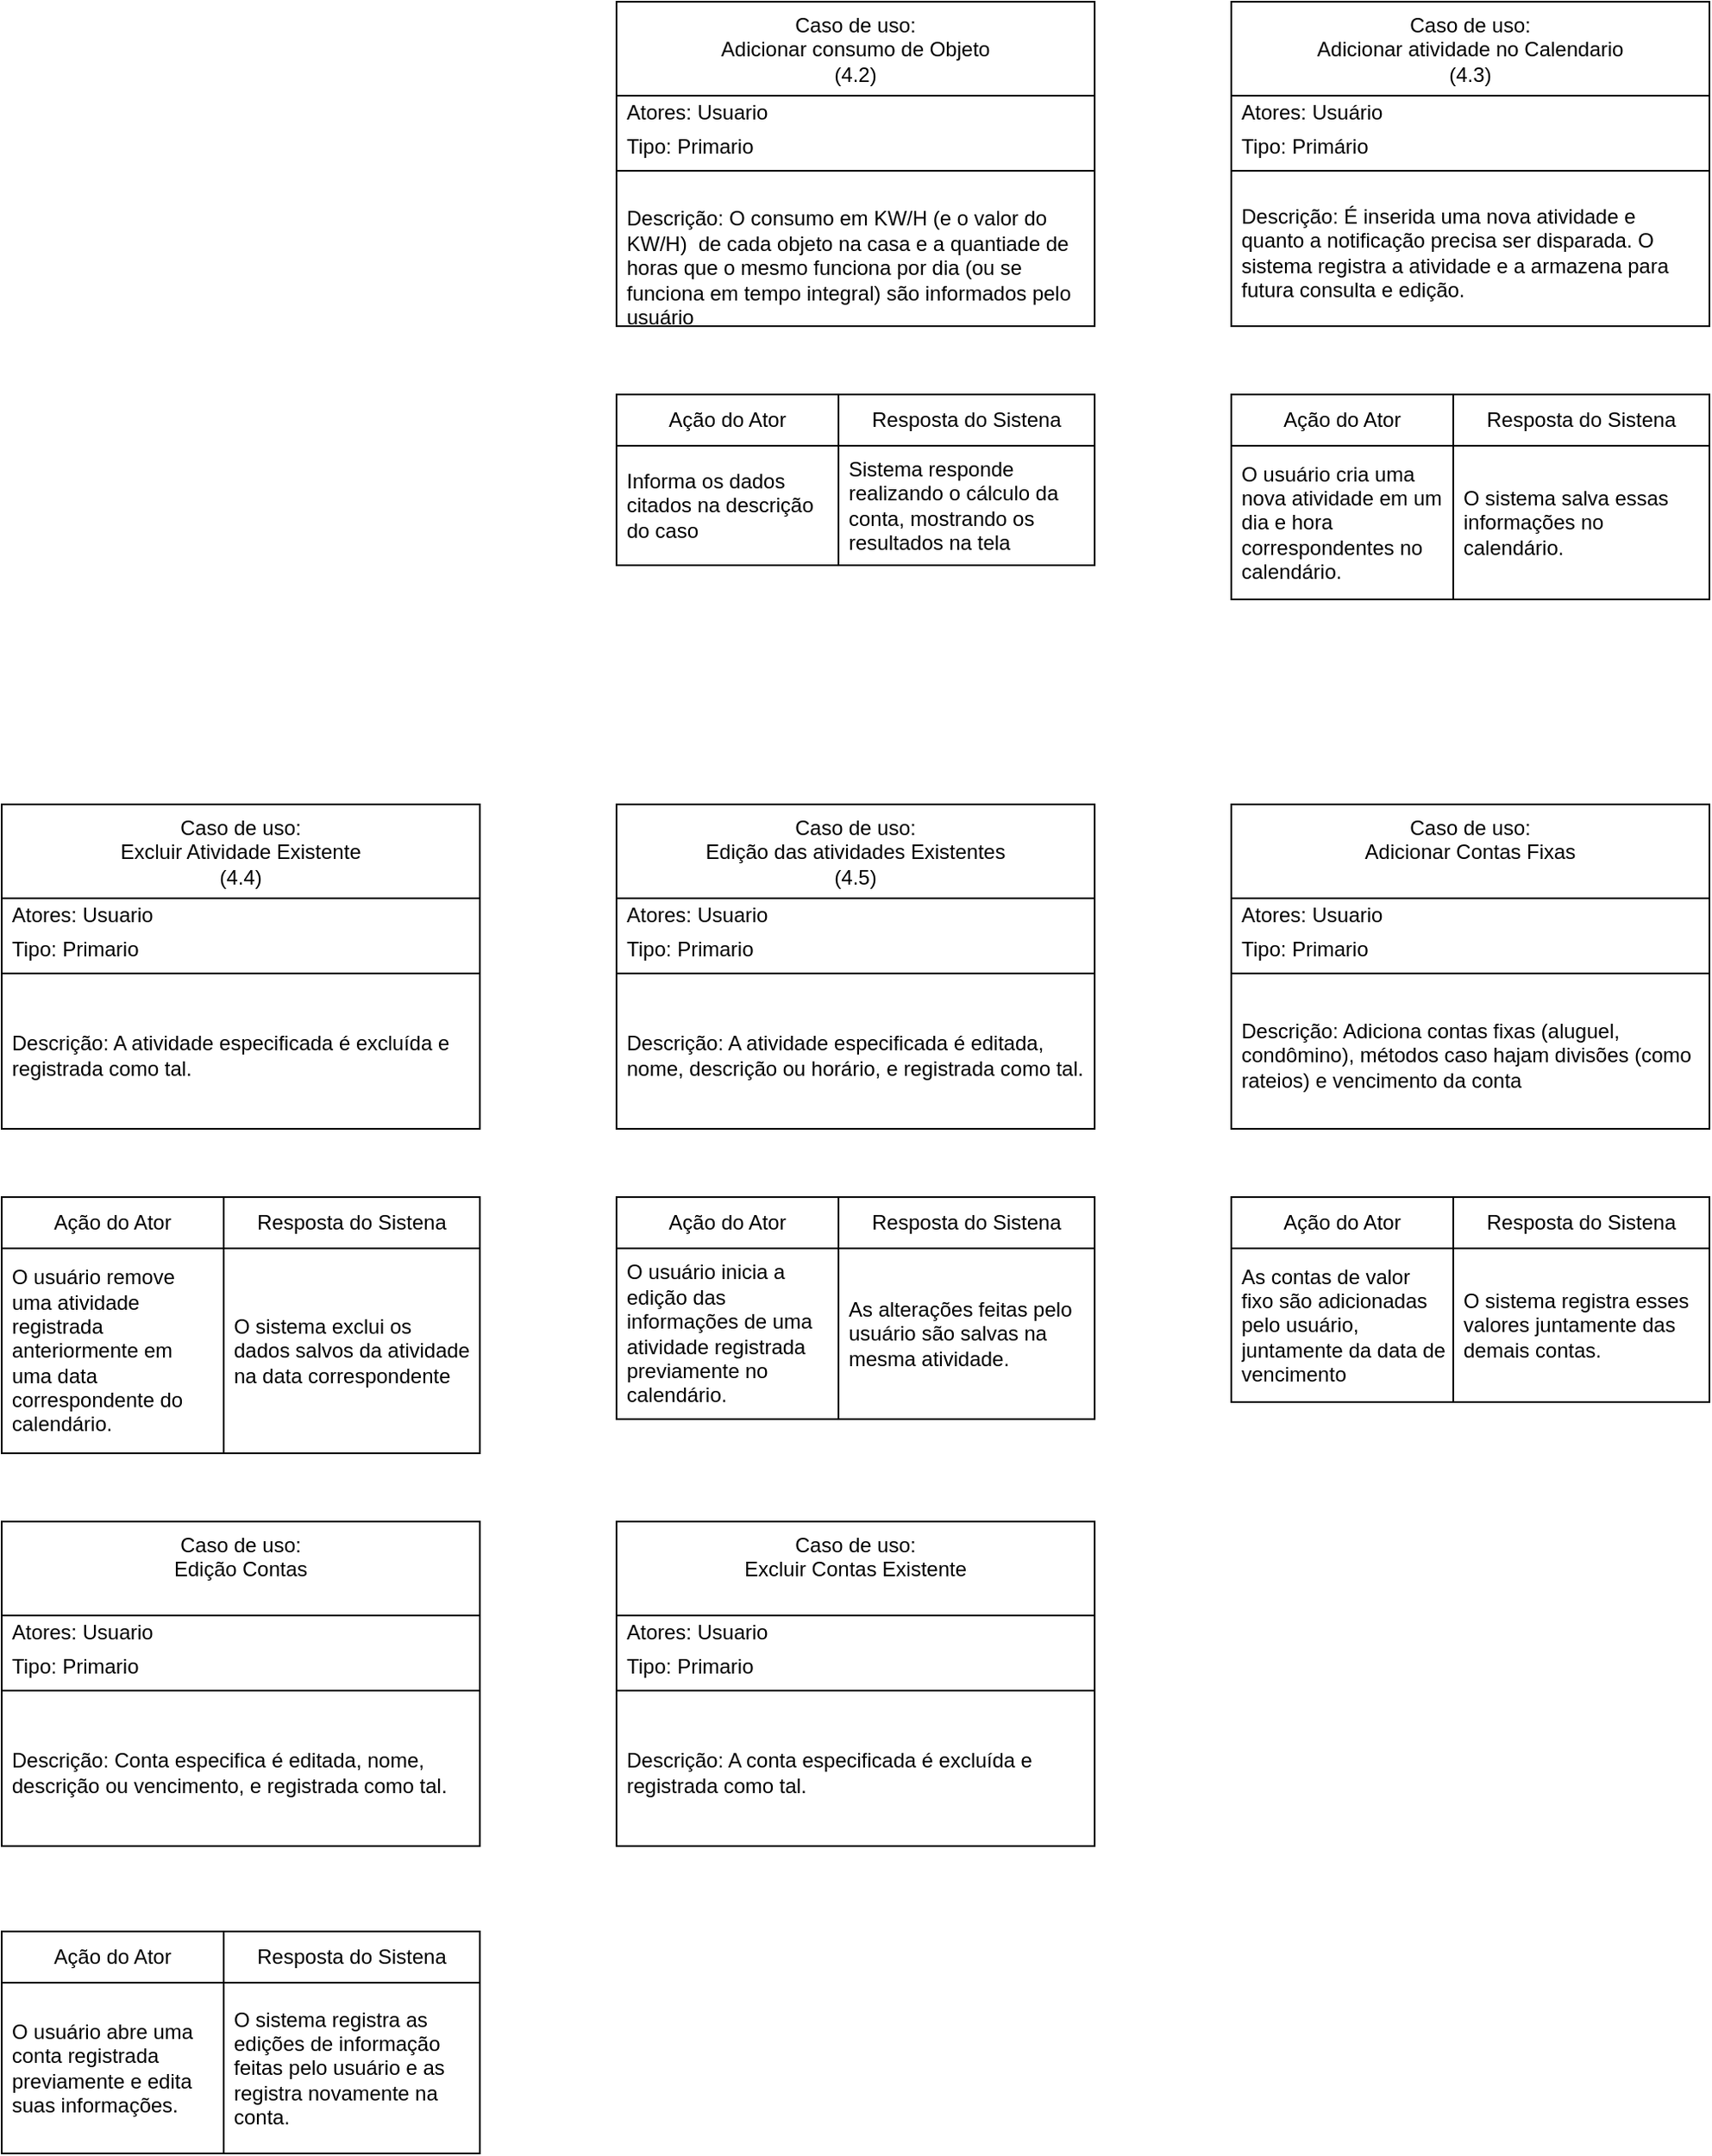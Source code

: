 <mxfile version="27.0.4">
  <diagram name="Página-1" id="1y8P2CDbdtnNZviRdfFL">
    <mxGraphModel dx="1624" dy="834" grid="1" gridSize="10" guides="1" tooltips="1" connect="1" arrows="1" fold="1" page="1" pageScale="1" pageWidth="1920" pageHeight="1200" math="0" shadow="0">
      <root>
        <mxCell id="0" />
        <mxCell id="1" parent="0" />
        <mxCell id="hESRGJhJiUW9HwsKIZmo-29" value="Caso de uso:&lt;br&gt;Adicionar consumo de Objeto&lt;br&gt;(4.2)" style="swimlane;fontStyle=0;align=center;verticalAlign=top;childLayout=stackLayout;horizontal=1;startSize=55;horizontalStack=0;resizeParent=1;resizeParentMax=0;resizeLast=0;collapsible=0;marginBottom=0;html=1;whiteSpace=wrap;" parent="1" vertex="1">
          <mxGeometry x="480" y="60" width="280" height="190" as="geometry" />
        </mxCell>
        <mxCell id="hESRGJhJiUW9HwsKIZmo-30" value="&lt;span style=&quot;&quot;&gt;Atores: Usuario&lt;/span&gt;" style="text;html=1;strokeColor=none;fillColor=none;align=left;verticalAlign=middle;spacingLeft=4;spacingRight=4;overflow=hidden;rotatable=0;points=[[0,0.5],[1,0.5]];portConstraint=eastwest;whiteSpace=wrap;" parent="hESRGJhJiUW9HwsKIZmo-29" vertex="1">
          <mxGeometry y="55" width="280" height="20" as="geometry" />
        </mxCell>
        <mxCell id="hESRGJhJiUW9HwsKIZmo-31" value="Tipo: Primario" style="text;html=1;strokeColor=none;fillColor=none;align=left;verticalAlign=middle;spacingLeft=4;spacingRight=4;overflow=hidden;rotatable=0;points=[[0,0.5],[1,0.5]];portConstraint=eastwest;whiteSpace=wrap;" parent="hESRGJhJiUW9HwsKIZmo-29" vertex="1">
          <mxGeometry y="75" width="280" height="20" as="geometry" />
        </mxCell>
        <mxCell id="hESRGJhJiUW9HwsKIZmo-34" value="" style="line;strokeWidth=1;fillColor=none;align=left;verticalAlign=middle;spacingTop=-1;spacingLeft=3;spacingRight=3;rotatable=0;labelPosition=right;points=[];portConstraint=eastwest;" parent="hESRGJhJiUW9HwsKIZmo-29" vertex="1">
          <mxGeometry y="95" width="280" height="8" as="geometry" />
        </mxCell>
        <mxCell id="hESRGJhJiUW9HwsKIZmo-36" value="&lt;br&gt;Descrição: O consumo em KW/H (e o valor do KW/H)&amp;nbsp; de cada objeto na casa e a quantiade de horas que o mesmo funciona por dia (ou se funciona em tempo integral) são informados pelo usuário&lt;div&gt;&lt;br&gt;&lt;/div&gt;" style="text;html=1;strokeColor=none;fillColor=none;align=left;verticalAlign=middle;spacingLeft=4;spacingRight=4;overflow=hidden;rotatable=0;points=[[0,0.5],[1,0.5]];portConstraint=eastwest;whiteSpace=wrap;" parent="hESRGJhJiUW9HwsKIZmo-29" vertex="1">
          <mxGeometry y="103" width="280" height="87" as="geometry" />
        </mxCell>
        <mxCell id="hESRGJhJiUW9HwsKIZmo-42" value="Caso de uso:&lt;br&gt;Adicionar atividade no Calendario&lt;br&gt;(4.3)" style="swimlane;fontStyle=0;align=center;verticalAlign=top;childLayout=stackLayout;horizontal=1;startSize=55;horizontalStack=0;resizeParent=1;resizeParentMax=0;resizeLast=0;collapsible=0;marginBottom=0;html=1;whiteSpace=wrap;" parent="1" vertex="1">
          <mxGeometry x="840" y="60" width="280" height="190" as="geometry" />
        </mxCell>
        <mxCell id="hESRGJhJiUW9HwsKIZmo-43" value="&lt;span style=&quot;&quot;&gt;Atores:&amp;nbsp;&lt;/span&gt;Usuário" style="text;html=1;strokeColor=none;fillColor=none;align=left;verticalAlign=middle;spacingLeft=4;spacingRight=4;overflow=hidden;rotatable=0;points=[[0,0.5],[1,0.5]];portConstraint=eastwest;whiteSpace=wrap;" parent="hESRGJhJiUW9HwsKIZmo-42" vertex="1">
          <mxGeometry y="55" width="280" height="20" as="geometry" />
        </mxCell>
        <mxCell id="hESRGJhJiUW9HwsKIZmo-44" value="Tipo: Primário" style="text;html=1;strokeColor=none;fillColor=none;align=left;verticalAlign=middle;spacingLeft=4;spacingRight=4;overflow=hidden;rotatable=0;points=[[0,0.5],[1,0.5]];portConstraint=eastwest;whiteSpace=wrap;" parent="hESRGJhJiUW9HwsKIZmo-42" vertex="1">
          <mxGeometry y="75" width="280" height="20" as="geometry" />
        </mxCell>
        <mxCell id="hESRGJhJiUW9HwsKIZmo-45" value="" style="line;strokeWidth=1;fillColor=none;align=left;verticalAlign=middle;spacingTop=-1;spacingLeft=3;spacingRight=3;rotatable=0;labelPosition=right;points=[];portConstraint=eastwest;" parent="hESRGJhJiUW9HwsKIZmo-42" vertex="1">
          <mxGeometry y="95" width="280" height="8" as="geometry" />
        </mxCell>
        <mxCell id="hESRGJhJiUW9HwsKIZmo-46" value="Descrição: É inserida uma nova atividade e quanto a notificação precisa ser disparada. O sistema registra a atividade e a armazena para futura consulta e edição." style="text;html=1;strokeColor=none;fillColor=none;align=left;verticalAlign=middle;spacingLeft=4;spacingRight=4;overflow=hidden;rotatable=0;points=[[0,0.5],[1,0.5]];portConstraint=eastwest;whiteSpace=wrap;" parent="hESRGJhJiUW9HwsKIZmo-42" vertex="1">
          <mxGeometry y="103" width="280" height="87" as="geometry" />
        </mxCell>
        <mxCell id="hESRGJhJiUW9HwsKIZmo-58" value="Caso de uso:&lt;br&gt;Excluir Atividade Existente&lt;br&gt;(4.4)" style="swimlane;fontStyle=0;align=center;verticalAlign=top;childLayout=stackLayout;horizontal=1;startSize=55;horizontalStack=0;resizeParent=1;resizeParentMax=0;resizeLast=0;collapsible=0;marginBottom=0;html=1;whiteSpace=wrap;" parent="1" vertex="1">
          <mxGeometry x="120" y="530" width="280" height="190" as="geometry" />
        </mxCell>
        <mxCell id="hESRGJhJiUW9HwsKIZmo-59" value="&lt;span style=&quot;&quot;&gt;Atores: Usuario&lt;/span&gt;" style="text;html=1;strokeColor=none;fillColor=none;align=left;verticalAlign=middle;spacingLeft=4;spacingRight=4;overflow=hidden;rotatable=0;points=[[0,0.5],[1,0.5]];portConstraint=eastwest;whiteSpace=wrap;" parent="hESRGJhJiUW9HwsKIZmo-58" vertex="1">
          <mxGeometry y="55" width="280" height="20" as="geometry" />
        </mxCell>
        <mxCell id="hESRGJhJiUW9HwsKIZmo-60" value="Tipo: Primario" style="text;html=1;strokeColor=none;fillColor=none;align=left;verticalAlign=middle;spacingLeft=4;spacingRight=4;overflow=hidden;rotatable=0;points=[[0,0.5],[1,0.5]];portConstraint=eastwest;whiteSpace=wrap;" parent="hESRGJhJiUW9HwsKIZmo-58" vertex="1">
          <mxGeometry y="75" width="280" height="20" as="geometry" />
        </mxCell>
        <mxCell id="hESRGJhJiUW9HwsKIZmo-61" value="" style="line;strokeWidth=1;fillColor=none;align=left;verticalAlign=middle;spacingTop=-1;spacingLeft=3;spacingRight=3;rotatable=0;labelPosition=right;points=[];portConstraint=eastwest;" parent="hESRGJhJiUW9HwsKIZmo-58" vertex="1">
          <mxGeometry y="95" width="280" height="8" as="geometry" />
        </mxCell>
        <mxCell id="hESRGJhJiUW9HwsKIZmo-62" value="Descrição: A atividade especificada é excluída e registrada como tal." style="text;html=1;strokeColor=none;fillColor=none;align=left;verticalAlign=middle;spacingLeft=4;spacingRight=4;overflow=hidden;rotatable=0;points=[[0,0.5],[1,0.5]];portConstraint=eastwest;whiteSpace=wrap;" parent="hESRGJhJiUW9HwsKIZmo-58" vertex="1">
          <mxGeometry y="103" width="280" height="87" as="geometry" />
        </mxCell>
        <mxCell id="hESRGJhJiUW9HwsKIZmo-63" value="Caso de uso:&lt;br&gt;Edição das atividades Existentes&lt;br&gt;(4.5)" style="swimlane;fontStyle=0;align=center;verticalAlign=top;childLayout=stackLayout;horizontal=1;startSize=55;horizontalStack=0;resizeParent=1;resizeParentMax=0;resizeLast=0;collapsible=0;marginBottom=0;html=1;whiteSpace=wrap;" parent="1" vertex="1">
          <mxGeometry x="480" y="530" width="280" height="190" as="geometry" />
        </mxCell>
        <mxCell id="hESRGJhJiUW9HwsKIZmo-64" value="&lt;span style=&quot;&quot;&gt;Atores: Usuario&lt;/span&gt;" style="text;html=1;strokeColor=none;fillColor=none;align=left;verticalAlign=middle;spacingLeft=4;spacingRight=4;overflow=hidden;rotatable=0;points=[[0,0.5],[1,0.5]];portConstraint=eastwest;whiteSpace=wrap;" parent="hESRGJhJiUW9HwsKIZmo-63" vertex="1">
          <mxGeometry y="55" width="280" height="20" as="geometry" />
        </mxCell>
        <mxCell id="hESRGJhJiUW9HwsKIZmo-65" value="Tipo: Primario" style="text;html=1;strokeColor=none;fillColor=none;align=left;verticalAlign=middle;spacingLeft=4;spacingRight=4;overflow=hidden;rotatable=0;points=[[0,0.5],[1,0.5]];portConstraint=eastwest;whiteSpace=wrap;" parent="hESRGJhJiUW9HwsKIZmo-63" vertex="1">
          <mxGeometry y="75" width="280" height="20" as="geometry" />
        </mxCell>
        <mxCell id="hESRGJhJiUW9HwsKIZmo-66" value="" style="line;strokeWidth=1;fillColor=none;align=left;verticalAlign=middle;spacingTop=-1;spacingLeft=3;spacingRight=3;rotatable=0;labelPosition=right;points=[];portConstraint=eastwest;" parent="hESRGJhJiUW9HwsKIZmo-63" vertex="1">
          <mxGeometry y="95" width="280" height="8" as="geometry" />
        </mxCell>
        <mxCell id="hESRGJhJiUW9HwsKIZmo-67" value="Descrição: A atividade especificada é editada, nome, descrição ou horário, e registrada como tal." style="text;html=1;strokeColor=none;fillColor=none;align=left;verticalAlign=middle;spacingLeft=4;spacingRight=4;overflow=hidden;rotatable=0;points=[[0,0.5],[1,0.5]];portConstraint=eastwest;whiteSpace=wrap;" parent="hESRGJhJiUW9HwsKIZmo-63" vertex="1">
          <mxGeometry y="103" width="280" height="87" as="geometry" />
        </mxCell>
        <mxCell id="8u0TkjSVdYfdCv28wPhr-1" value="Caso de uso:&lt;br&gt;Adicionar Contas Fixas" style="swimlane;fontStyle=0;align=center;verticalAlign=top;childLayout=stackLayout;horizontal=1;startSize=55;horizontalStack=0;resizeParent=1;resizeParentMax=0;resizeLast=0;collapsible=0;marginBottom=0;html=1;whiteSpace=wrap;" parent="1" vertex="1">
          <mxGeometry x="840" y="530" width="280" height="190" as="geometry" />
        </mxCell>
        <mxCell id="8u0TkjSVdYfdCv28wPhr-2" value="&lt;span style=&quot;&quot;&gt;Atores: Usuario&lt;/span&gt;" style="text;html=1;strokeColor=none;fillColor=none;align=left;verticalAlign=middle;spacingLeft=4;spacingRight=4;overflow=hidden;rotatable=0;points=[[0,0.5],[1,0.5]];portConstraint=eastwest;whiteSpace=wrap;" parent="8u0TkjSVdYfdCv28wPhr-1" vertex="1">
          <mxGeometry y="55" width="280" height="20" as="geometry" />
        </mxCell>
        <mxCell id="8u0TkjSVdYfdCv28wPhr-3" value="Tipo: Primario" style="text;html=1;strokeColor=none;fillColor=none;align=left;verticalAlign=middle;spacingLeft=4;spacingRight=4;overflow=hidden;rotatable=0;points=[[0,0.5],[1,0.5]];portConstraint=eastwest;whiteSpace=wrap;" parent="8u0TkjSVdYfdCv28wPhr-1" vertex="1">
          <mxGeometry y="75" width="280" height="20" as="geometry" />
        </mxCell>
        <mxCell id="8u0TkjSVdYfdCv28wPhr-4" value="" style="line;strokeWidth=1;fillColor=none;align=left;verticalAlign=middle;spacingTop=-1;spacingLeft=3;spacingRight=3;rotatable=0;labelPosition=right;points=[];portConstraint=eastwest;" parent="8u0TkjSVdYfdCv28wPhr-1" vertex="1">
          <mxGeometry y="95" width="280" height="8" as="geometry" />
        </mxCell>
        <mxCell id="8u0TkjSVdYfdCv28wPhr-5" value="&lt;br&gt;Descrição: Adiciona contas fixas (aluguel, condômino), métodos caso hajam divisões (como rateios) e vencimento da conta&lt;div&gt;&lt;br&gt;&lt;/div&gt;" style="text;html=1;strokeColor=none;fillColor=none;align=left;verticalAlign=middle;spacingLeft=4;spacingRight=4;overflow=hidden;rotatable=0;points=[[0,0.5],[1,0.5]];portConstraint=eastwest;whiteSpace=wrap;" parent="8u0TkjSVdYfdCv28wPhr-1" vertex="1">
          <mxGeometry y="103" width="280" height="87" as="geometry" />
        </mxCell>
        <mxCell id="8u0TkjSVdYfdCv28wPhr-6" value="Caso de uso:&lt;br&gt;Edição Contas" style="swimlane;fontStyle=0;align=center;verticalAlign=top;childLayout=stackLayout;horizontal=1;startSize=55;horizontalStack=0;resizeParent=1;resizeParentMax=0;resizeLast=0;collapsible=0;marginBottom=0;html=1;whiteSpace=wrap;" parent="1" vertex="1">
          <mxGeometry x="120" y="950" width="280" height="190" as="geometry" />
        </mxCell>
        <mxCell id="8u0TkjSVdYfdCv28wPhr-7" value="&lt;span style=&quot;&quot;&gt;Atores: Usuario&lt;/span&gt;" style="text;html=1;strokeColor=none;fillColor=none;align=left;verticalAlign=middle;spacingLeft=4;spacingRight=4;overflow=hidden;rotatable=0;points=[[0,0.5],[1,0.5]];portConstraint=eastwest;whiteSpace=wrap;" parent="8u0TkjSVdYfdCv28wPhr-6" vertex="1">
          <mxGeometry y="55" width="280" height="20" as="geometry" />
        </mxCell>
        <mxCell id="8u0TkjSVdYfdCv28wPhr-8" value="Tipo: Primario" style="text;html=1;strokeColor=none;fillColor=none;align=left;verticalAlign=middle;spacingLeft=4;spacingRight=4;overflow=hidden;rotatable=0;points=[[0,0.5],[1,0.5]];portConstraint=eastwest;whiteSpace=wrap;" parent="8u0TkjSVdYfdCv28wPhr-6" vertex="1">
          <mxGeometry y="75" width="280" height="20" as="geometry" />
        </mxCell>
        <mxCell id="8u0TkjSVdYfdCv28wPhr-9" value="" style="line;strokeWidth=1;fillColor=none;align=left;verticalAlign=middle;spacingTop=-1;spacingLeft=3;spacingRight=3;rotatable=0;labelPosition=right;points=[];portConstraint=eastwest;" parent="8u0TkjSVdYfdCv28wPhr-6" vertex="1">
          <mxGeometry y="95" width="280" height="8" as="geometry" />
        </mxCell>
        <mxCell id="8u0TkjSVdYfdCv28wPhr-10" value="Descrição: Conta especifica é editada, nome, descrição ou vencimento, e registrada como tal." style="text;html=1;strokeColor=none;fillColor=none;align=left;verticalAlign=middle;spacingLeft=4;spacingRight=4;overflow=hidden;rotatable=0;points=[[0,0.5],[1,0.5]];portConstraint=eastwest;whiteSpace=wrap;" parent="8u0TkjSVdYfdCv28wPhr-6" vertex="1">
          <mxGeometry y="103" width="280" height="87" as="geometry" />
        </mxCell>
        <mxCell id="aNvYWBEo9Q4qiZTx3_CM-23" value="Ação do Ator" style="swimlane;fontStyle=0;childLayout=stackLayout;horizontal=1;startSize=30;horizontalStack=0;resizeParent=1;resizeParentMax=0;resizeLast=0;collapsible=1;marginBottom=0;whiteSpace=wrap;html=1;" parent="1" vertex="1">
          <mxGeometry x="480" y="290" width="130" height="100" as="geometry">
            <mxRectangle x="470" y="70" width="60" height="30" as="alternateBounds" />
          </mxGeometry>
        </mxCell>
        <mxCell id="aNvYWBEo9Q4qiZTx3_CM-24" value="Informa os dados citados na descrição do caso" style="text;strokeColor=none;fillColor=none;align=left;verticalAlign=middle;spacingLeft=4;spacingRight=4;overflow=hidden;points=[[0,0.5],[1,0.5]];portConstraint=eastwest;rotatable=0;whiteSpace=wrap;html=1;" parent="aNvYWBEo9Q4qiZTx3_CM-23" vertex="1">
          <mxGeometry y="30" width="130" height="70" as="geometry" />
        </mxCell>
        <mxCell id="aNvYWBEo9Q4qiZTx3_CM-27" value="Resposta do Sistena" style="swimlane;fontStyle=0;childLayout=stackLayout;horizontal=1;startSize=30;horizontalStack=0;resizeParent=1;resizeParentMax=0;resizeLast=0;collapsible=1;marginBottom=0;whiteSpace=wrap;html=1;" parent="1" vertex="1">
          <mxGeometry x="610" y="290" width="150" height="100" as="geometry" />
        </mxCell>
        <mxCell id="aNvYWBEo9Q4qiZTx3_CM-28" value="Sistema responde realizando o cálculo da conta, mostrando os resultados na tela" style="text;strokeColor=none;fillColor=none;align=left;verticalAlign=middle;spacingLeft=4;spacingRight=4;overflow=hidden;points=[[0,0.5],[1,0.5]];portConstraint=eastwest;rotatable=0;whiteSpace=wrap;html=1;" parent="aNvYWBEo9Q4qiZTx3_CM-27" vertex="1">
          <mxGeometry y="30" width="150" height="70" as="geometry" />
        </mxCell>
        <mxCell id="aNvYWBEo9Q4qiZTx3_CM-31" value="Ação do Ator" style="swimlane;fontStyle=0;childLayout=stackLayout;horizontal=1;startSize=30;horizontalStack=0;resizeParent=1;resizeParentMax=0;resizeLast=0;collapsible=1;marginBottom=0;whiteSpace=wrap;html=1;" parent="1" vertex="1">
          <mxGeometry x="840" y="290" width="130" height="120" as="geometry">
            <mxRectangle x="470" y="70" width="60" height="30" as="alternateBounds" />
          </mxGeometry>
        </mxCell>
        <mxCell id="aNvYWBEo9Q4qiZTx3_CM-32" value="O usuário cria uma nova atividade em um dia e hora correspondentes no calendário." style="text;strokeColor=none;fillColor=none;align=left;verticalAlign=middle;spacingLeft=4;spacingRight=4;overflow=hidden;points=[[0,0.5],[1,0.5]];portConstraint=eastwest;rotatable=0;whiteSpace=wrap;html=1;" parent="aNvYWBEo9Q4qiZTx3_CM-31" vertex="1">
          <mxGeometry y="30" width="130" height="90" as="geometry" />
        </mxCell>
        <mxCell id="aNvYWBEo9Q4qiZTx3_CM-35" value="Resposta do Sistena" style="swimlane;fontStyle=0;childLayout=stackLayout;horizontal=1;startSize=30;horizontalStack=0;resizeParent=1;resizeParentMax=0;resizeLast=0;collapsible=1;marginBottom=0;whiteSpace=wrap;html=1;" parent="1" vertex="1">
          <mxGeometry x="970" y="290" width="150" height="120" as="geometry" />
        </mxCell>
        <mxCell id="aNvYWBEo9Q4qiZTx3_CM-36" value="O sistema salva essas informações no calendário." style="text;strokeColor=none;fillColor=none;align=left;verticalAlign=middle;spacingLeft=4;spacingRight=4;overflow=hidden;points=[[0,0.5],[1,0.5]];portConstraint=eastwest;rotatable=0;whiteSpace=wrap;html=1;" parent="aNvYWBEo9Q4qiZTx3_CM-35" vertex="1">
          <mxGeometry y="30" width="150" height="90" as="geometry" />
        </mxCell>
        <mxCell id="aNvYWBEo9Q4qiZTx3_CM-39" value="Ação do Ator" style="swimlane;fontStyle=0;childLayout=stackLayout;horizontal=1;startSize=30;horizontalStack=0;resizeParent=1;resizeParentMax=0;resizeLast=0;collapsible=1;marginBottom=0;whiteSpace=wrap;html=1;" parent="1" vertex="1">
          <mxGeometry x="120" y="760" width="130" height="150" as="geometry">
            <mxRectangle x="470" y="70" width="60" height="30" as="alternateBounds" />
          </mxGeometry>
        </mxCell>
        <mxCell id="aNvYWBEo9Q4qiZTx3_CM-40" value="O usuário remove uma atividade registrada anteriormente em uma data correspondente do calendário." style="text;strokeColor=none;fillColor=none;align=left;verticalAlign=middle;spacingLeft=4;spacingRight=4;overflow=hidden;points=[[0,0.5],[1,0.5]];portConstraint=eastwest;rotatable=0;whiteSpace=wrap;html=1;" parent="aNvYWBEo9Q4qiZTx3_CM-39" vertex="1">
          <mxGeometry y="30" width="130" height="120" as="geometry" />
        </mxCell>
        <mxCell id="aNvYWBEo9Q4qiZTx3_CM-43" value="Resposta do Sistena" style="swimlane;fontStyle=0;childLayout=stackLayout;horizontal=1;startSize=30;horizontalStack=0;resizeParent=1;resizeParentMax=0;resizeLast=0;collapsible=1;marginBottom=0;whiteSpace=wrap;html=1;" parent="1" vertex="1">
          <mxGeometry x="250" y="760" width="150" height="150" as="geometry" />
        </mxCell>
        <mxCell id="aNvYWBEo9Q4qiZTx3_CM-44" value="O sistema exclui os dados salvos da atividade na data correspondente" style="text;strokeColor=none;fillColor=none;align=left;verticalAlign=middle;spacingLeft=4;spacingRight=4;overflow=hidden;points=[[0,0.5],[1,0.5]];portConstraint=eastwest;rotatable=0;whiteSpace=wrap;html=1;" parent="aNvYWBEo9Q4qiZTx3_CM-43" vertex="1">
          <mxGeometry y="30" width="150" height="120" as="geometry" />
        </mxCell>
        <mxCell id="aNvYWBEo9Q4qiZTx3_CM-47" value="Ação do Ator" style="swimlane;fontStyle=0;childLayout=stackLayout;horizontal=1;startSize=30;horizontalStack=0;resizeParent=1;resizeParentMax=0;resizeLast=0;collapsible=1;marginBottom=0;whiteSpace=wrap;html=1;" parent="1" vertex="1">
          <mxGeometry x="480" y="760" width="130" height="130" as="geometry">
            <mxRectangle x="470" y="70" width="60" height="30" as="alternateBounds" />
          </mxGeometry>
        </mxCell>
        <mxCell id="aNvYWBEo9Q4qiZTx3_CM-48" value="O usuário inicia a edição das informações de uma atividade registrada previamente no calendário." style="text;strokeColor=none;fillColor=none;align=left;verticalAlign=middle;spacingLeft=4;spacingRight=4;overflow=hidden;points=[[0,0.5],[1,0.5]];portConstraint=eastwest;rotatable=0;whiteSpace=wrap;html=1;" parent="aNvYWBEo9Q4qiZTx3_CM-47" vertex="1">
          <mxGeometry y="30" width="130" height="100" as="geometry" />
        </mxCell>
        <mxCell id="aNvYWBEo9Q4qiZTx3_CM-51" value="Resposta do Sistena" style="swimlane;fontStyle=0;childLayout=stackLayout;horizontal=1;startSize=30;horizontalStack=0;resizeParent=1;resizeParentMax=0;resizeLast=0;collapsible=1;marginBottom=0;whiteSpace=wrap;html=1;" parent="1" vertex="1">
          <mxGeometry x="610" y="760" width="150" height="130" as="geometry" />
        </mxCell>
        <mxCell id="aNvYWBEo9Q4qiZTx3_CM-52" value="As alterações feitas pelo usuário são salvas na mesma atividade." style="text;strokeColor=none;fillColor=none;align=left;verticalAlign=middle;spacingLeft=4;spacingRight=4;overflow=hidden;points=[[0,0.5],[1,0.5]];portConstraint=eastwest;rotatable=0;whiteSpace=wrap;html=1;" parent="aNvYWBEo9Q4qiZTx3_CM-51" vertex="1">
          <mxGeometry y="30" width="150" height="100" as="geometry" />
        </mxCell>
        <mxCell id="aNvYWBEo9Q4qiZTx3_CM-55" value="Ação do Ator" style="swimlane;fontStyle=0;childLayout=stackLayout;horizontal=1;startSize=30;horizontalStack=0;resizeParent=1;resizeParentMax=0;resizeLast=0;collapsible=1;marginBottom=0;whiteSpace=wrap;html=1;" parent="1" vertex="1">
          <mxGeometry x="840" y="760" width="130" height="120" as="geometry">
            <mxRectangle x="470" y="70" width="60" height="30" as="alternateBounds" />
          </mxGeometry>
        </mxCell>
        <mxCell id="aNvYWBEo9Q4qiZTx3_CM-56" value="As contas de valor fixo são adicionadas pelo usuário, juntamente da data de vencimento" style="text;strokeColor=none;fillColor=none;align=left;verticalAlign=middle;spacingLeft=4;spacingRight=4;overflow=hidden;points=[[0,0.5],[1,0.5]];portConstraint=eastwest;rotatable=0;whiteSpace=wrap;html=1;" parent="aNvYWBEo9Q4qiZTx3_CM-55" vertex="1">
          <mxGeometry y="30" width="130" height="90" as="geometry" />
        </mxCell>
        <mxCell id="aNvYWBEo9Q4qiZTx3_CM-59" value="Resposta do Sistena" style="swimlane;fontStyle=0;childLayout=stackLayout;horizontal=1;startSize=30;horizontalStack=0;resizeParent=1;resizeParentMax=0;resizeLast=0;collapsible=1;marginBottom=0;whiteSpace=wrap;html=1;" parent="1" vertex="1">
          <mxGeometry x="970" y="760" width="150" height="120" as="geometry" />
        </mxCell>
        <mxCell id="aNvYWBEo9Q4qiZTx3_CM-60" value="O sistema registra esses valores juntamente das demais contas." style="text;strokeColor=none;fillColor=none;align=left;verticalAlign=middle;spacingLeft=4;spacingRight=4;overflow=hidden;points=[[0,0.5],[1,0.5]];portConstraint=eastwest;rotatable=0;whiteSpace=wrap;html=1;" parent="aNvYWBEo9Q4qiZTx3_CM-59" vertex="1">
          <mxGeometry y="30" width="150" height="90" as="geometry" />
        </mxCell>
        <mxCell id="aNvYWBEo9Q4qiZTx3_CM-63" value="Ação do Ator" style="swimlane;fontStyle=0;childLayout=stackLayout;horizontal=1;startSize=30;horizontalStack=0;resizeParent=1;resizeParentMax=0;resizeLast=0;collapsible=1;marginBottom=0;whiteSpace=wrap;html=1;" parent="1" vertex="1">
          <mxGeometry x="120" y="1190" width="130" height="130" as="geometry">
            <mxRectangle x="470" y="70" width="60" height="30" as="alternateBounds" />
          </mxGeometry>
        </mxCell>
        <mxCell id="aNvYWBEo9Q4qiZTx3_CM-64" value="O usuário abre uma conta registrada previamente e edita suas informações." style="text;strokeColor=none;fillColor=none;align=left;verticalAlign=middle;spacingLeft=4;spacingRight=4;overflow=hidden;points=[[0,0.5],[1,0.5]];portConstraint=eastwest;rotatable=0;whiteSpace=wrap;html=1;" parent="aNvYWBEo9Q4qiZTx3_CM-63" vertex="1">
          <mxGeometry y="30" width="130" height="100" as="geometry" />
        </mxCell>
        <mxCell id="aNvYWBEo9Q4qiZTx3_CM-67" value="Resposta do Sistena" style="swimlane;fontStyle=0;childLayout=stackLayout;horizontal=1;startSize=30;horizontalStack=0;resizeParent=1;resizeParentMax=0;resizeLast=0;collapsible=1;marginBottom=0;whiteSpace=wrap;html=1;" parent="1" vertex="1">
          <mxGeometry x="250" y="1190" width="150" height="130" as="geometry" />
        </mxCell>
        <mxCell id="aNvYWBEo9Q4qiZTx3_CM-68" value="O sistema registra as edições de informação feitas pelo usuário e as registra novamente na conta." style="text;strokeColor=none;fillColor=none;align=left;verticalAlign=middle;spacingLeft=4;spacingRight=4;overflow=hidden;points=[[0,0.5],[1,0.5]];portConstraint=eastwest;rotatable=0;whiteSpace=wrap;html=1;" parent="aNvYWBEo9Q4qiZTx3_CM-67" vertex="1">
          <mxGeometry y="30" width="150" height="100" as="geometry" />
        </mxCell>
        <mxCell id="9GgNR1Z67VRa7iDUR14--2" value="Caso de uso:&lt;br&gt;Excluir Contas Existente&lt;div&gt;&lt;br/&gt;&lt;/div&gt;" style="swimlane;fontStyle=0;align=center;verticalAlign=top;childLayout=stackLayout;horizontal=1;startSize=55;horizontalStack=0;resizeParent=1;resizeParentMax=0;resizeLast=0;collapsible=0;marginBottom=0;html=1;whiteSpace=wrap;" parent="1" vertex="1">
          <mxGeometry x="480" y="950" width="280" height="190" as="geometry" />
        </mxCell>
        <mxCell id="9GgNR1Z67VRa7iDUR14--3" value="&lt;span style=&quot;&quot;&gt;Atores: Usuario&lt;/span&gt;" style="text;html=1;strokeColor=none;fillColor=none;align=left;verticalAlign=middle;spacingLeft=4;spacingRight=4;overflow=hidden;rotatable=0;points=[[0,0.5],[1,0.5]];portConstraint=eastwest;whiteSpace=wrap;" parent="9GgNR1Z67VRa7iDUR14--2" vertex="1">
          <mxGeometry y="55" width="280" height="20" as="geometry" />
        </mxCell>
        <mxCell id="9GgNR1Z67VRa7iDUR14--4" value="Tipo: Primario" style="text;html=1;strokeColor=none;fillColor=none;align=left;verticalAlign=middle;spacingLeft=4;spacingRight=4;overflow=hidden;rotatable=0;points=[[0,0.5],[1,0.5]];portConstraint=eastwest;whiteSpace=wrap;" parent="9GgNR1Z67VRa7iDUR14--2" vertex="1">
          <mxGeometry y="75" width="280" height="20" as="geometry" />
        </mxCell>
        <mxCell id="9GgNR1Z67VRa7iDUR14--5" value="" style="line;strokeWidth=1;fillColor=none;align=left;verticalAlign=middle;spacingTop=-1;spacingLeft=3;spacingRight=3;rotatable=0;labelPosition=right;points=[];portConstraint=eastwest;" parent="9GgNR1Z67VRa7iDUR14--2" vertex="1">
          <mxGeometry y="95" width="280" height="8" as="geometry" />
        </mxCell>
        <mxCell id="9GgNR1Z67VRa7iDUR14--6" value="Descrição: A conta especificada é excluída e registrada como tal." style="text;html=1;strokeColor=none;fillColor=none;align=left;verticalAlign=middle;spacingLeft=4;spacingRight=4;overflow=hidden;rotatable=0;points=[[0,0.5],[1,0.5]];portConstraint=eastwest;whiteSpace=wrap;" parent="9GgNR1Z67VRa7iDUR14--2" vertex="1">
          <mxGeometry y="103" width="280" height="87" as="geometry" />
        </mxCell>
      </root>
    </mxGraphModel>
  </diagram>
</mxfile>
